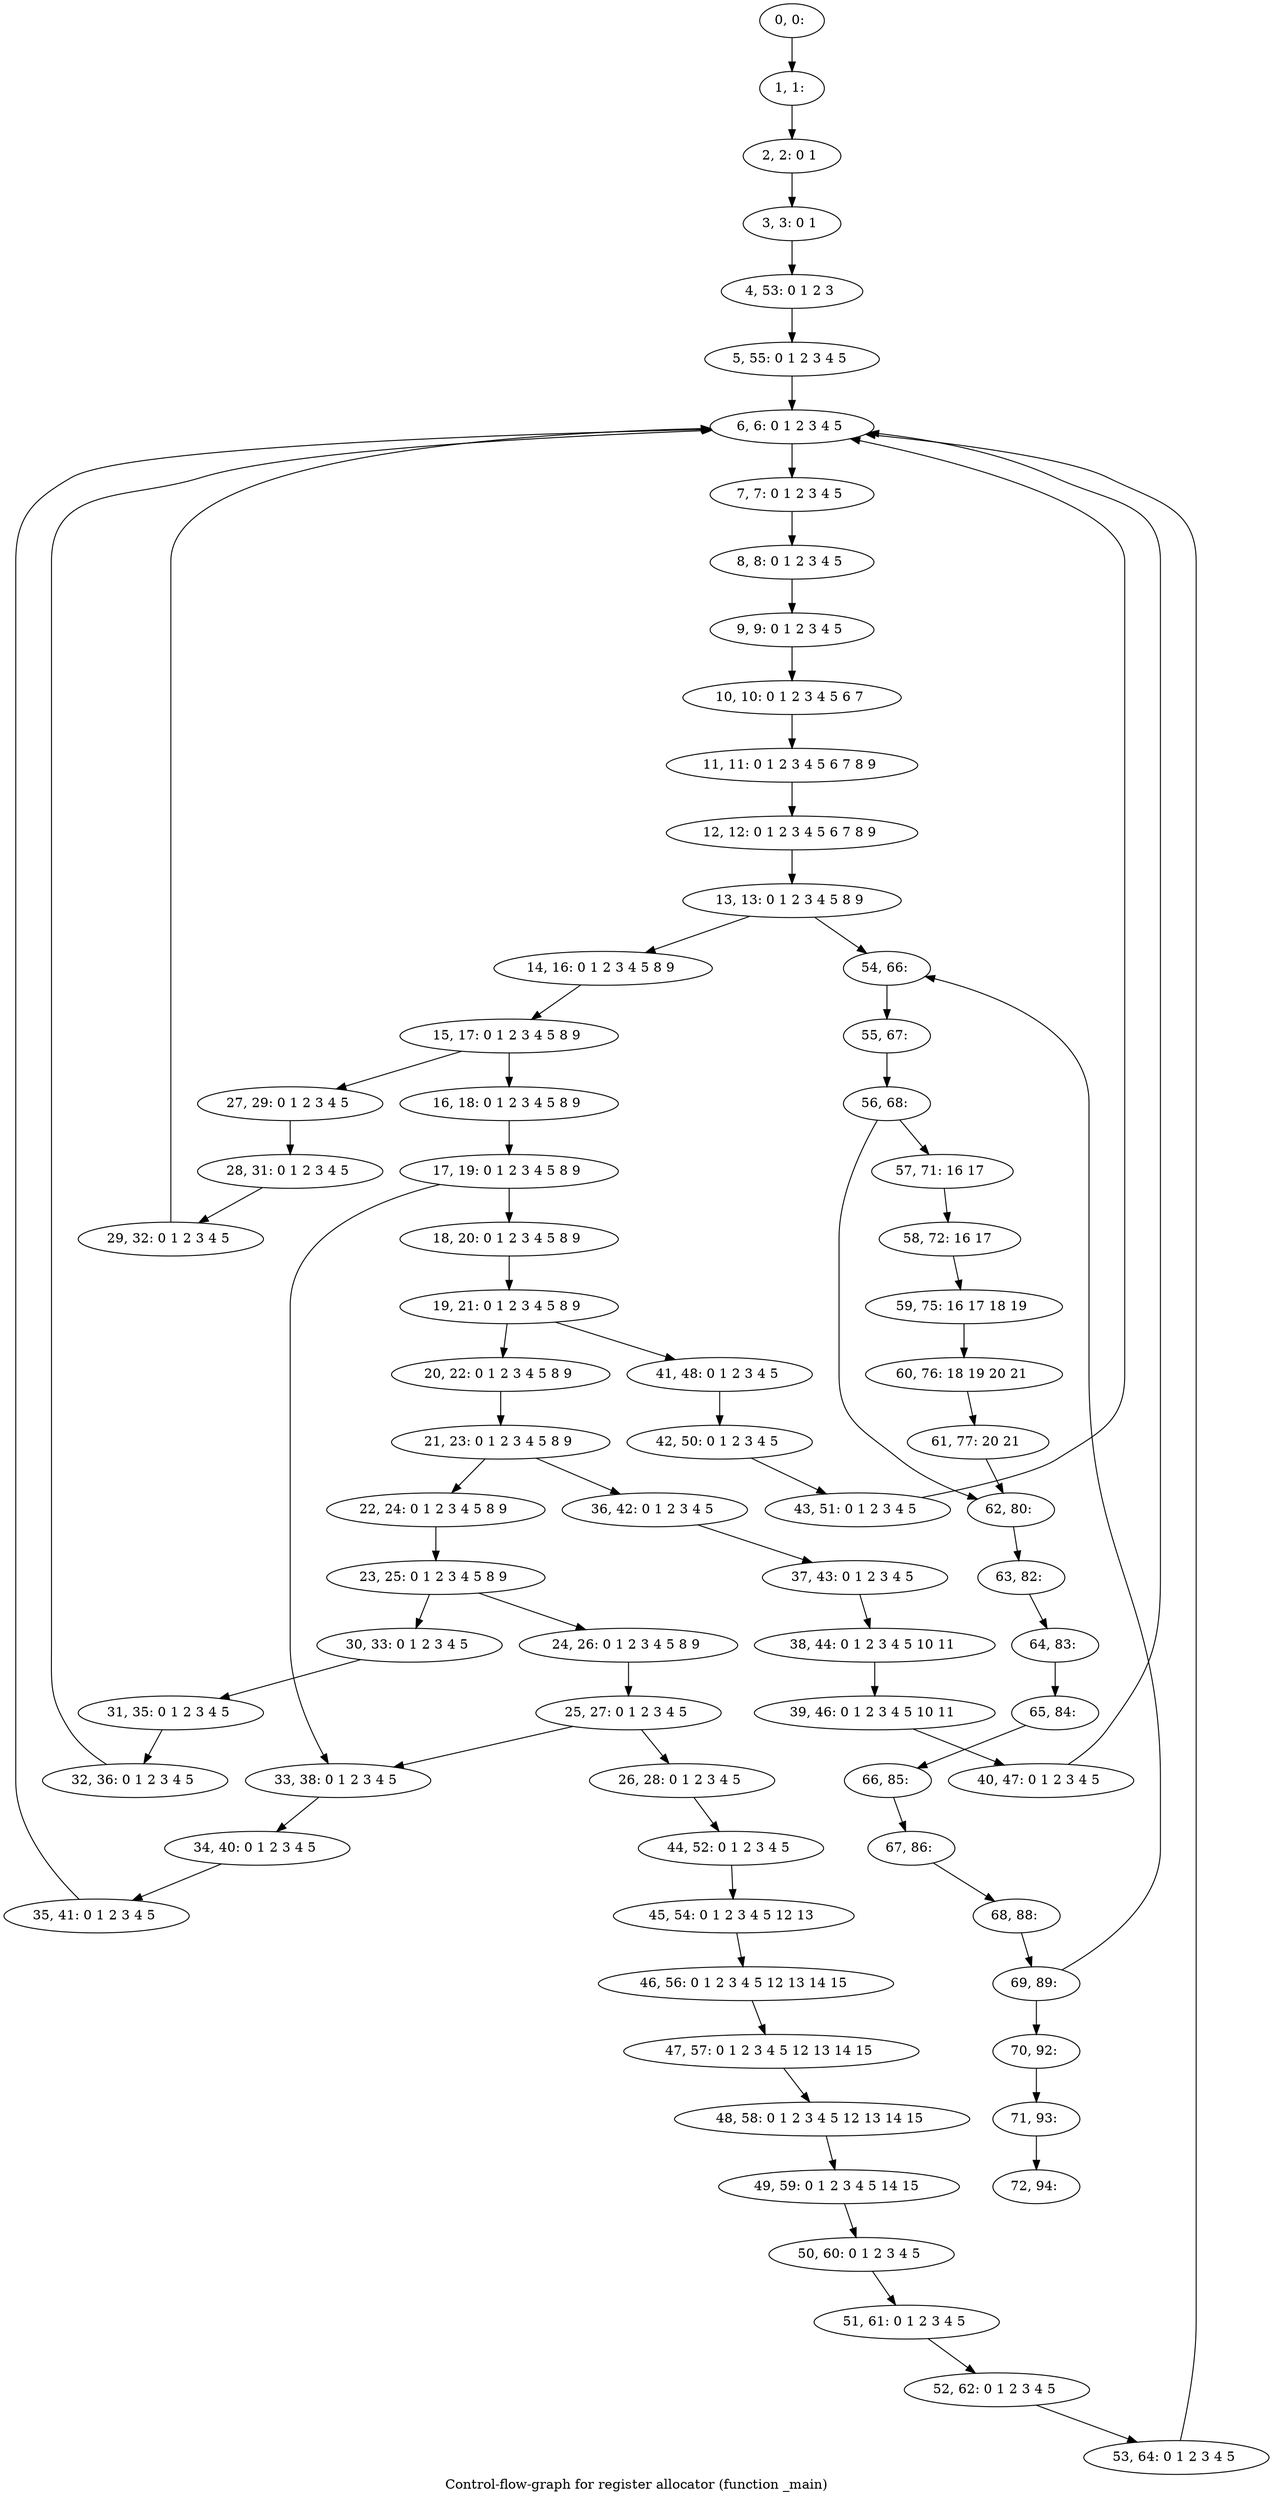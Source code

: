 digraph G {
graph [label="Control-flow-graph for register allocator (function _main)"]
0[label="0, 0: "];
1[label="1, 1: "];
2[label="2, 2: 0 1 "];
3[label="3, 3: 0 1 "];
4[label="4, 53: 0 1 2 3 "];
5[label="5, 55: 0 1 2 3 4 5 "];
6[label="6, 6: 0 1 2 3 4 5 "];
7[label="7, 7: 0 1 2 3 4 5 "];
8[label="8, 8: 0 1 2 3 4 5 "];
9[label="9, 9: 0 1 2 3 4 5 "];
10[label="10, 10: 0 1 2 3 4 5 6 7 "];
11[label="11, 11: 0 1 2 3 4 5 6 7 8 9 "];
12[label="12, 12: 0 1 2 3 4 5 6 7 8 9 "];
13[label="13, 13: 0 1 2 3 4 5 8 9 "];
14[label="14, 16: 0 1 2 3 4 5 8 9 "];
15[label="15, 17: 0 1 2 3 4 5 8 9 "];
16[label="16, 18: 0 1 2 3 4 5 8 9 "];
17[label="17, 19: 0 1 2 3 4 5 8 9 "];
18[label="18, 20: 0 1 2 3 4 5 8 9 "];
19[label="19, 21: 0 1 2 3 4 5 8 9 "];
20[label="20, 22: 0 1 2 3 4 5 8 9 "];
21[label="21, 23: 0 1 2 3 4 5 8 9 "];
22[label="22, 24: 0 1 2 3 4 5 8 9 "];
23[label="23, 25: 0 1 2 3 4 5 8 9 "];
24[label="24, 26: 0 1 2 3 4 5 8 9 "];
25[label="25, 27: 0 1 2 3 4 5 "];
26[label="26, 28: 0 1 2 3 4 5 "];
27[label="27, 29: 0 1 2 3 4 5 "];
28[label="28, 31: 0 1 2 3 4 5 "];
29[label="29, 32: 0 1 2 3 4 5 "];
30[label="30, 33: 0 1 2 3 4 5 "];
31[label="31, 35: 0 1 2 3 4 5 "];
32[label="32, 36: 0 1 2 3 4 5 "];
33[label="33, 38: 0 1 2 3 4 5 "];
34[label="34, 40: 0 1 2 3 4 5 "];
35[label="35, 41: 0 1 2 3 4 5 "];
36[label="36, 42: 0 1 2 3 4 5 "];
37[label="37, 43: 0 1 2 3 4 5 "];
38[label="38, 44: 0 1 2 3 4 5 10 11 "];
39[label="39, 46: 0 1 2 3 4 5 10 11 "];
40[label="40, 47: 0 1 2 3 4 5 "];
41[label="41, 48: 0 1 2 3 4 5 "];
42[label="42, 50: 0 1 2 3 4 5 "];
43[label="43, 51: 0 1 2 3 4 5 "];
44[label="44, 52: 0 1 2 3 4 5 "];
45[label="45, 54: 0 1 2 3 4 5 12 13 "];
46[label="46, 56: 0 1 2 3 4 5 12 13 14 15 "];
47[label="47, 57: 0 1 2 3 4 5 12 13 14 15 "];
48[label="48, 58: 0 1 2 3 4 5 12 13 14 15 "];
49[label="49, 59: 0 1 2 3 4 5 14 15 "];
50[label="50, 60: 0 1 2 3 4 5 "];
51[label="51, 61: 0 1 2 3 4 5 "];
52[label="52, 62: 0 1 2 3 4 5 "];
53[label="53, 64: 0 1 2 3 4 5 "];
54[label="54, 66: "];
55[label="55, 67: "];
56[label="56, 68: "];
57[label="57, 71: 16 17 "];
58[label="58, 72: 16 17 "];
59[label="59, 75: 16 17 18 19 "];
60[label="60, 76: 18 19 20 21 "];
61[label="61, 77: 20 21 "];
62[label="62, 80: "];
63[label="63, 82: "];
64[label="64, 83: "];
65[label="65, 84: "];
66[label="66, 85: "];
67[label="67, 86: "];
68[label="68, 88: "];
69[label="69, 89: "];
70[label="70, 92: "];
71[label="71, 93: "];
72[label="72, 94: "];
0->1 ;
1->2 ;
2->3 ;
3->4 ;
4->5 ;
5->6 ;
6->7 ;
7->8 ;
8->9 ;
9->10 ;
10->11 ;
11->12 ;
12->13 ;
13->14 ;
13->54 ;
14->15 ;
15->16 ;
15->27 ;
16->17 ;
17->18 ;
17->33 ;
18->19 ;
19->20 ;
19->41 ;
20->21 ;
21->22 ;
21->36 ;
22->23 ;
23->24 ;
23->30 ;
24->25 ;
25->26 ;
25->33 ;
26->44 ;
27->28 ;
28->29 ;
29->6 ;
30->31 ;
31->32 ;
32->6 ;
33->34 ;
34->35 ;
35->6 ;
36->37 ;
37->38 ;
38->39 ;
39->40 ;
40->6 ;
41->42 ;
42->43 ;
43->6 ;
44->45 ;
45->46 ;
46->47 ;
47->48 ;
48->49 ;
49->50 ;
50->51 ;
51->52 ;
52->53 ;
53->6 ;
54->55 ;
55->56 ;
56->57 ;
56->62 ;
57->58 ;
58->59 ;
59->60 ;
60->61 ;
61->62 ;
62->63 ;
63->64 ;
64->65 ;
65->66 ;
66->67 ;
67->68 ;
68->69 ;
69->70 ;
69->54 ;
70->71 ;
71->72 ;
}
